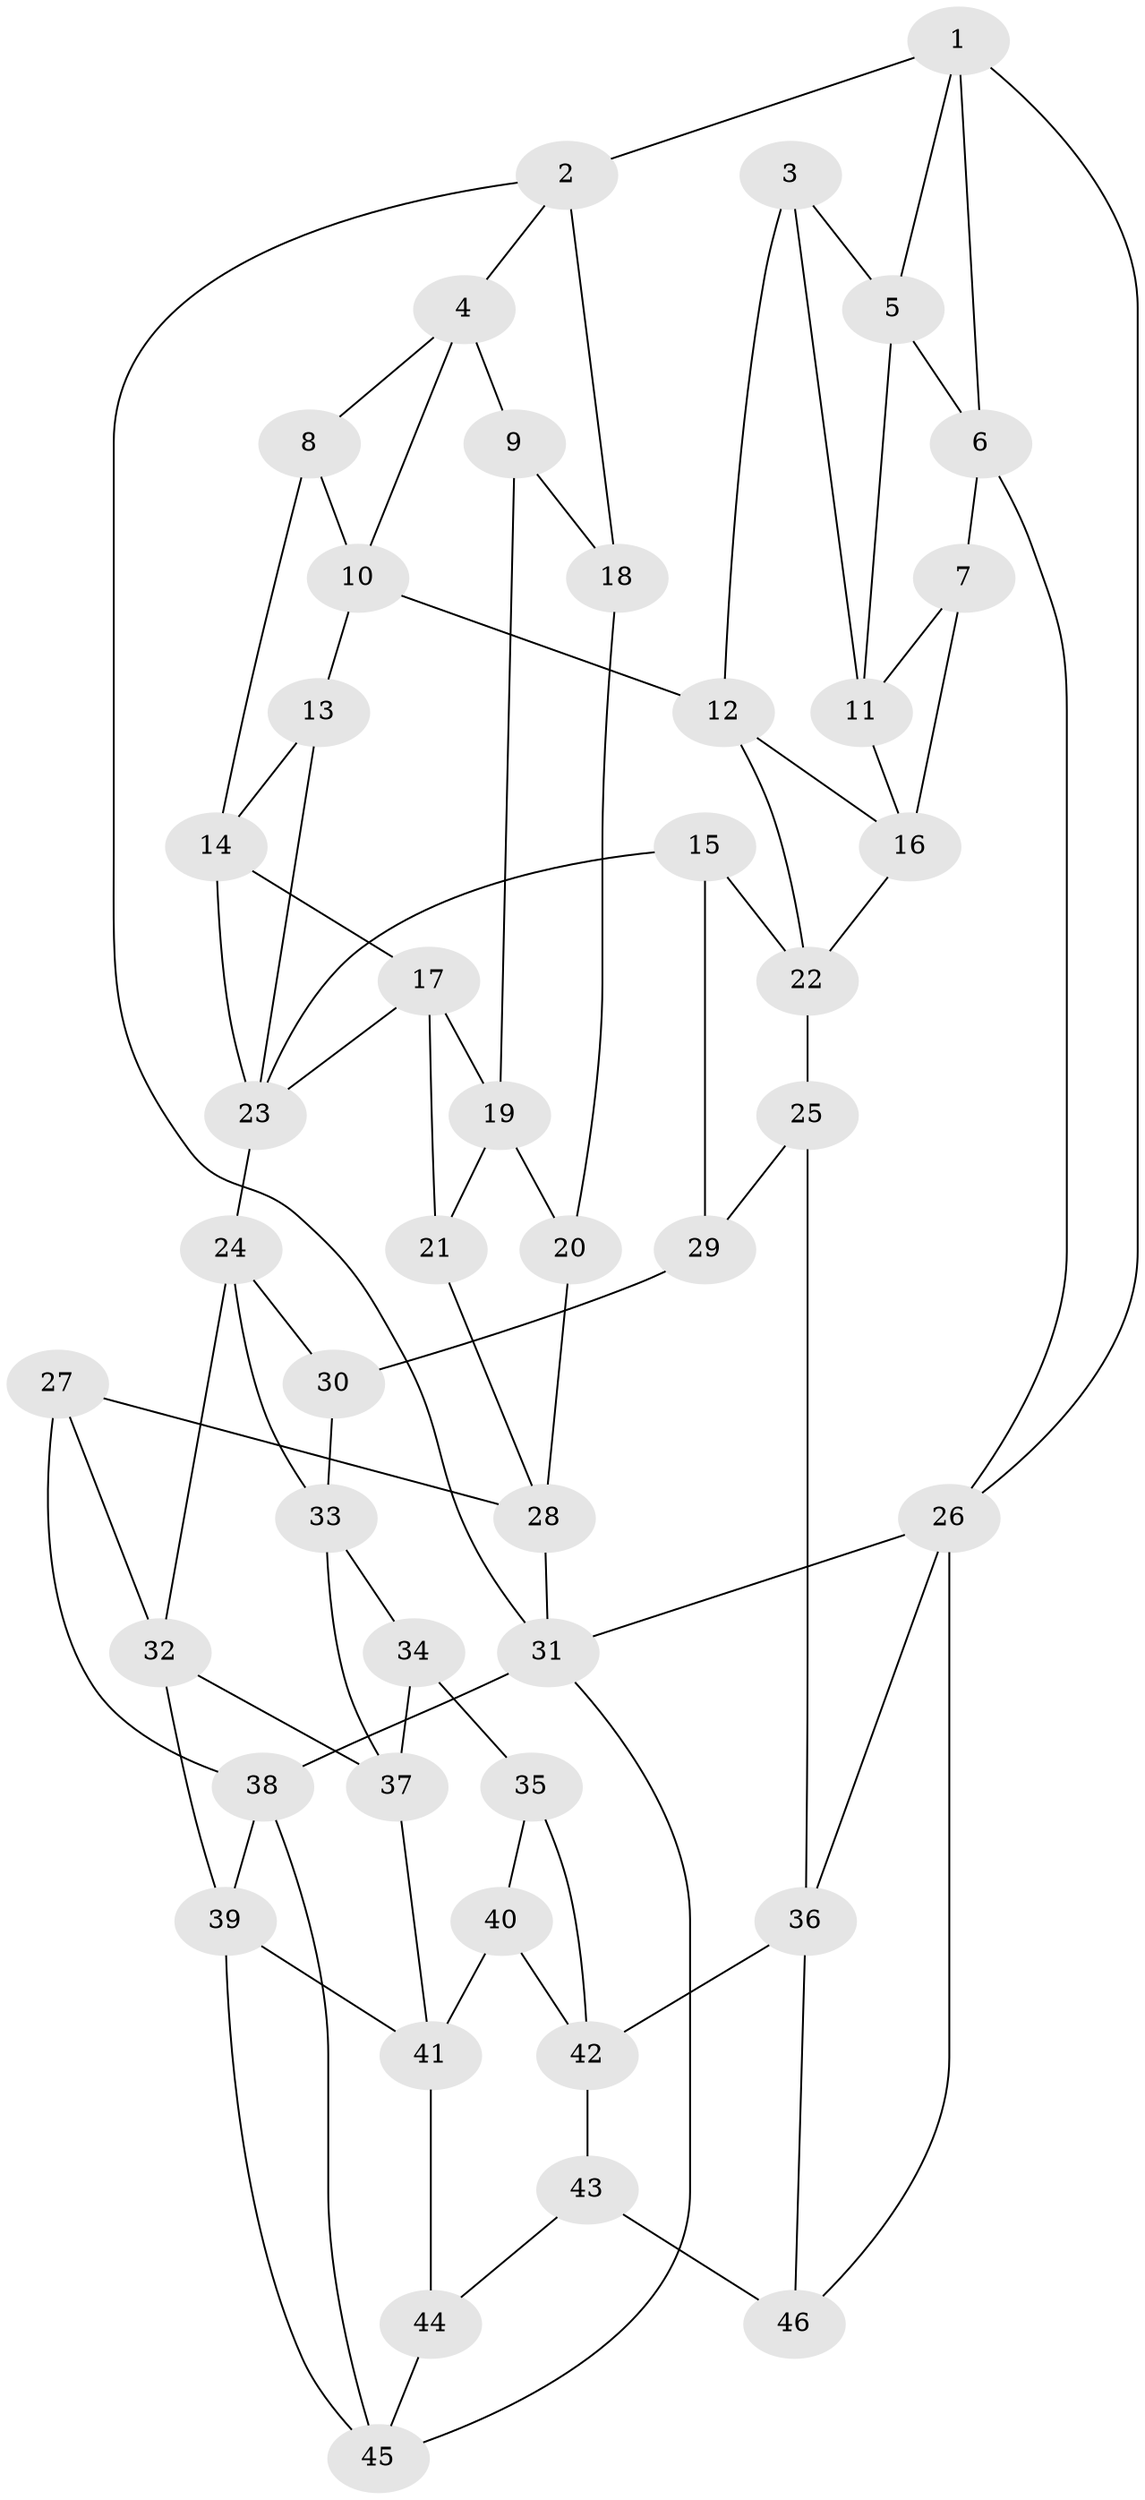 // original degree distribution, {3: 0.03260869565217391, 6: 0.22826086956521738, 4: 0.22826086956521738, 5: 0.5108695652173914}
// Generated by graph-tools (version 1.1) at 2025/03/03/09/25 03:03:18]
// undirected, 46 vertices, 84 edges
graph export_dot {
graph [start="1"]
  node [color=gray90,style=filled];
  1;
  2;
  3;
  4;
  5;
  6;
  7;
  8;
  9;
  10;
  11;
  12;
  13;
  14;
  15;
  16;
  17;
  18;
  19;
  20;
  21;
  22;
  23;
  24;
  25;
  26;
  27;
  28;
  29;
  30;
  31;
  32;
  33;
  34;
  35;
  36;
  37;
  38;
  39;
  40;
  41;
  42;
  43;
  44;
  45;
  46;
  1 -- 2 [weight=1.0];
  1 -- 5 [weight=1.0];
  1 -- 6 [weight=1.0];
  1 -- 26 [weight=1.0];
  2 -- 4 [weight=1.0];
  2 -- 18 [weight=1.0];
  2 -- 31 [weight=1.0];
  3 -- 5 [weight=1.0];
  3 -- 11 [weight=1.0];
  3 -- 12 [weight=1.0];
  4 -- 8 [weight=1.0];
  4 -- 9 [weight=1.0];
  4 -- 10 [weight=1.0];
  5 -- 6 [weight=1.0];
  5 -- 11 [weight=1.0];
  6 -- 7 [weight=1.0];
  6 -- 26 [weight=1.0];
  7 -- 11 [weight=1.0];
  7 -- 16 [weight=1.0];
  8 -- 10 [weight=1.0];
  8 -- 14 [weight=1.0];
  9 -- 18 [weight=2.0];
  9 -- 19 [weight=1.0];
  10 -- 12 [weight=1.0];
  10 -- 13 [weight=1.0];
  11 -- 16 [weight=1.0];
  12 -- 16 [weight=1.0];
  12 -- 22 [weight=1.0];
  13 -- 14 [weight=1.0];
  13 -- 23 [weight=1.0];
  14 -- 17 [weight=1.0];
  14 -- 23 [weight=1.0];
  15 -- 22 [weight=1.0];
  15 -- 23 [weight=1.0];
  15 -- 29 [weight=1.0];
  16 -- 22 [weight=1.0];
  17 -- 19 [weight=1.0];
  17 -- 21 [weight=1.0];
  17 -- 23 [weight=1.0];
  18 -- 20 [weight=1.0];
  19 -- 20 [weight=1.0];
  19 -- 21 [weight=1.0];
  20 -- 28 [weight=1.0];
  21 -- 28 [weight=1.0];
  22 -- 25 [weight=1.0];
  23 -- 24 [weight=1.0];
  24 -- 30 [weight=1.0];
  24 -- 32 [weight=1.0];
  24 -- 33 [weight=1.0];
  25 -- 29 [weight=1.0];
  25 -- 36 [weight=1.0];
  26 -- 31 [weight=1.0];
  26 -- 36 [weight=1.0];
  26 -- 46 [weight=1.0];
  27 -- 28 [weight=1.0];
  27 -- 32 [weight=1.0];
  27 -- 38 [weight=1.0];
  28 -- 31 [weight=1.0];
  29 -- 30 [weight=2.0];
  30 -- 33 [weight=1.0];
  31 -- 38 [weight=1.0];
  31 -- 45 [weight=1.0];
  32 -- 37 [weight=1.0];
  32 -- 39 [weight=1.0];
  33 -- 34 [weight=1.0];
  33 -- 37 [weight=1.0];
  34 -- 35 [weight=1.0];
  34 -- 37 [weight=1.0];
  35 -- 40 [weight=1.0];
  35 -- 42 [weight=1.0];
  36 -- 42 [weight=1.0];
  36 -- 46 [weight=1.0];
  37 -- 41 [weight=1.0];
  38 -- 39 [weight=1.0];
  38 -- 45 [weight=1.0];
  39 -- 41 [weight=1.0];
  39 -- 45 [weight=1.0];
  40 -- 41 [weight=1.0];
  40 -- 42 [weight=1.0];
  41 -- 44 [weight=1.0];
  42 -- 43 [weight=1.0];
  43 -- 44 [weight=1.0];
  43 -- 46 [weight=2.0];
  44 -- 45 [weight=1.0];
}
